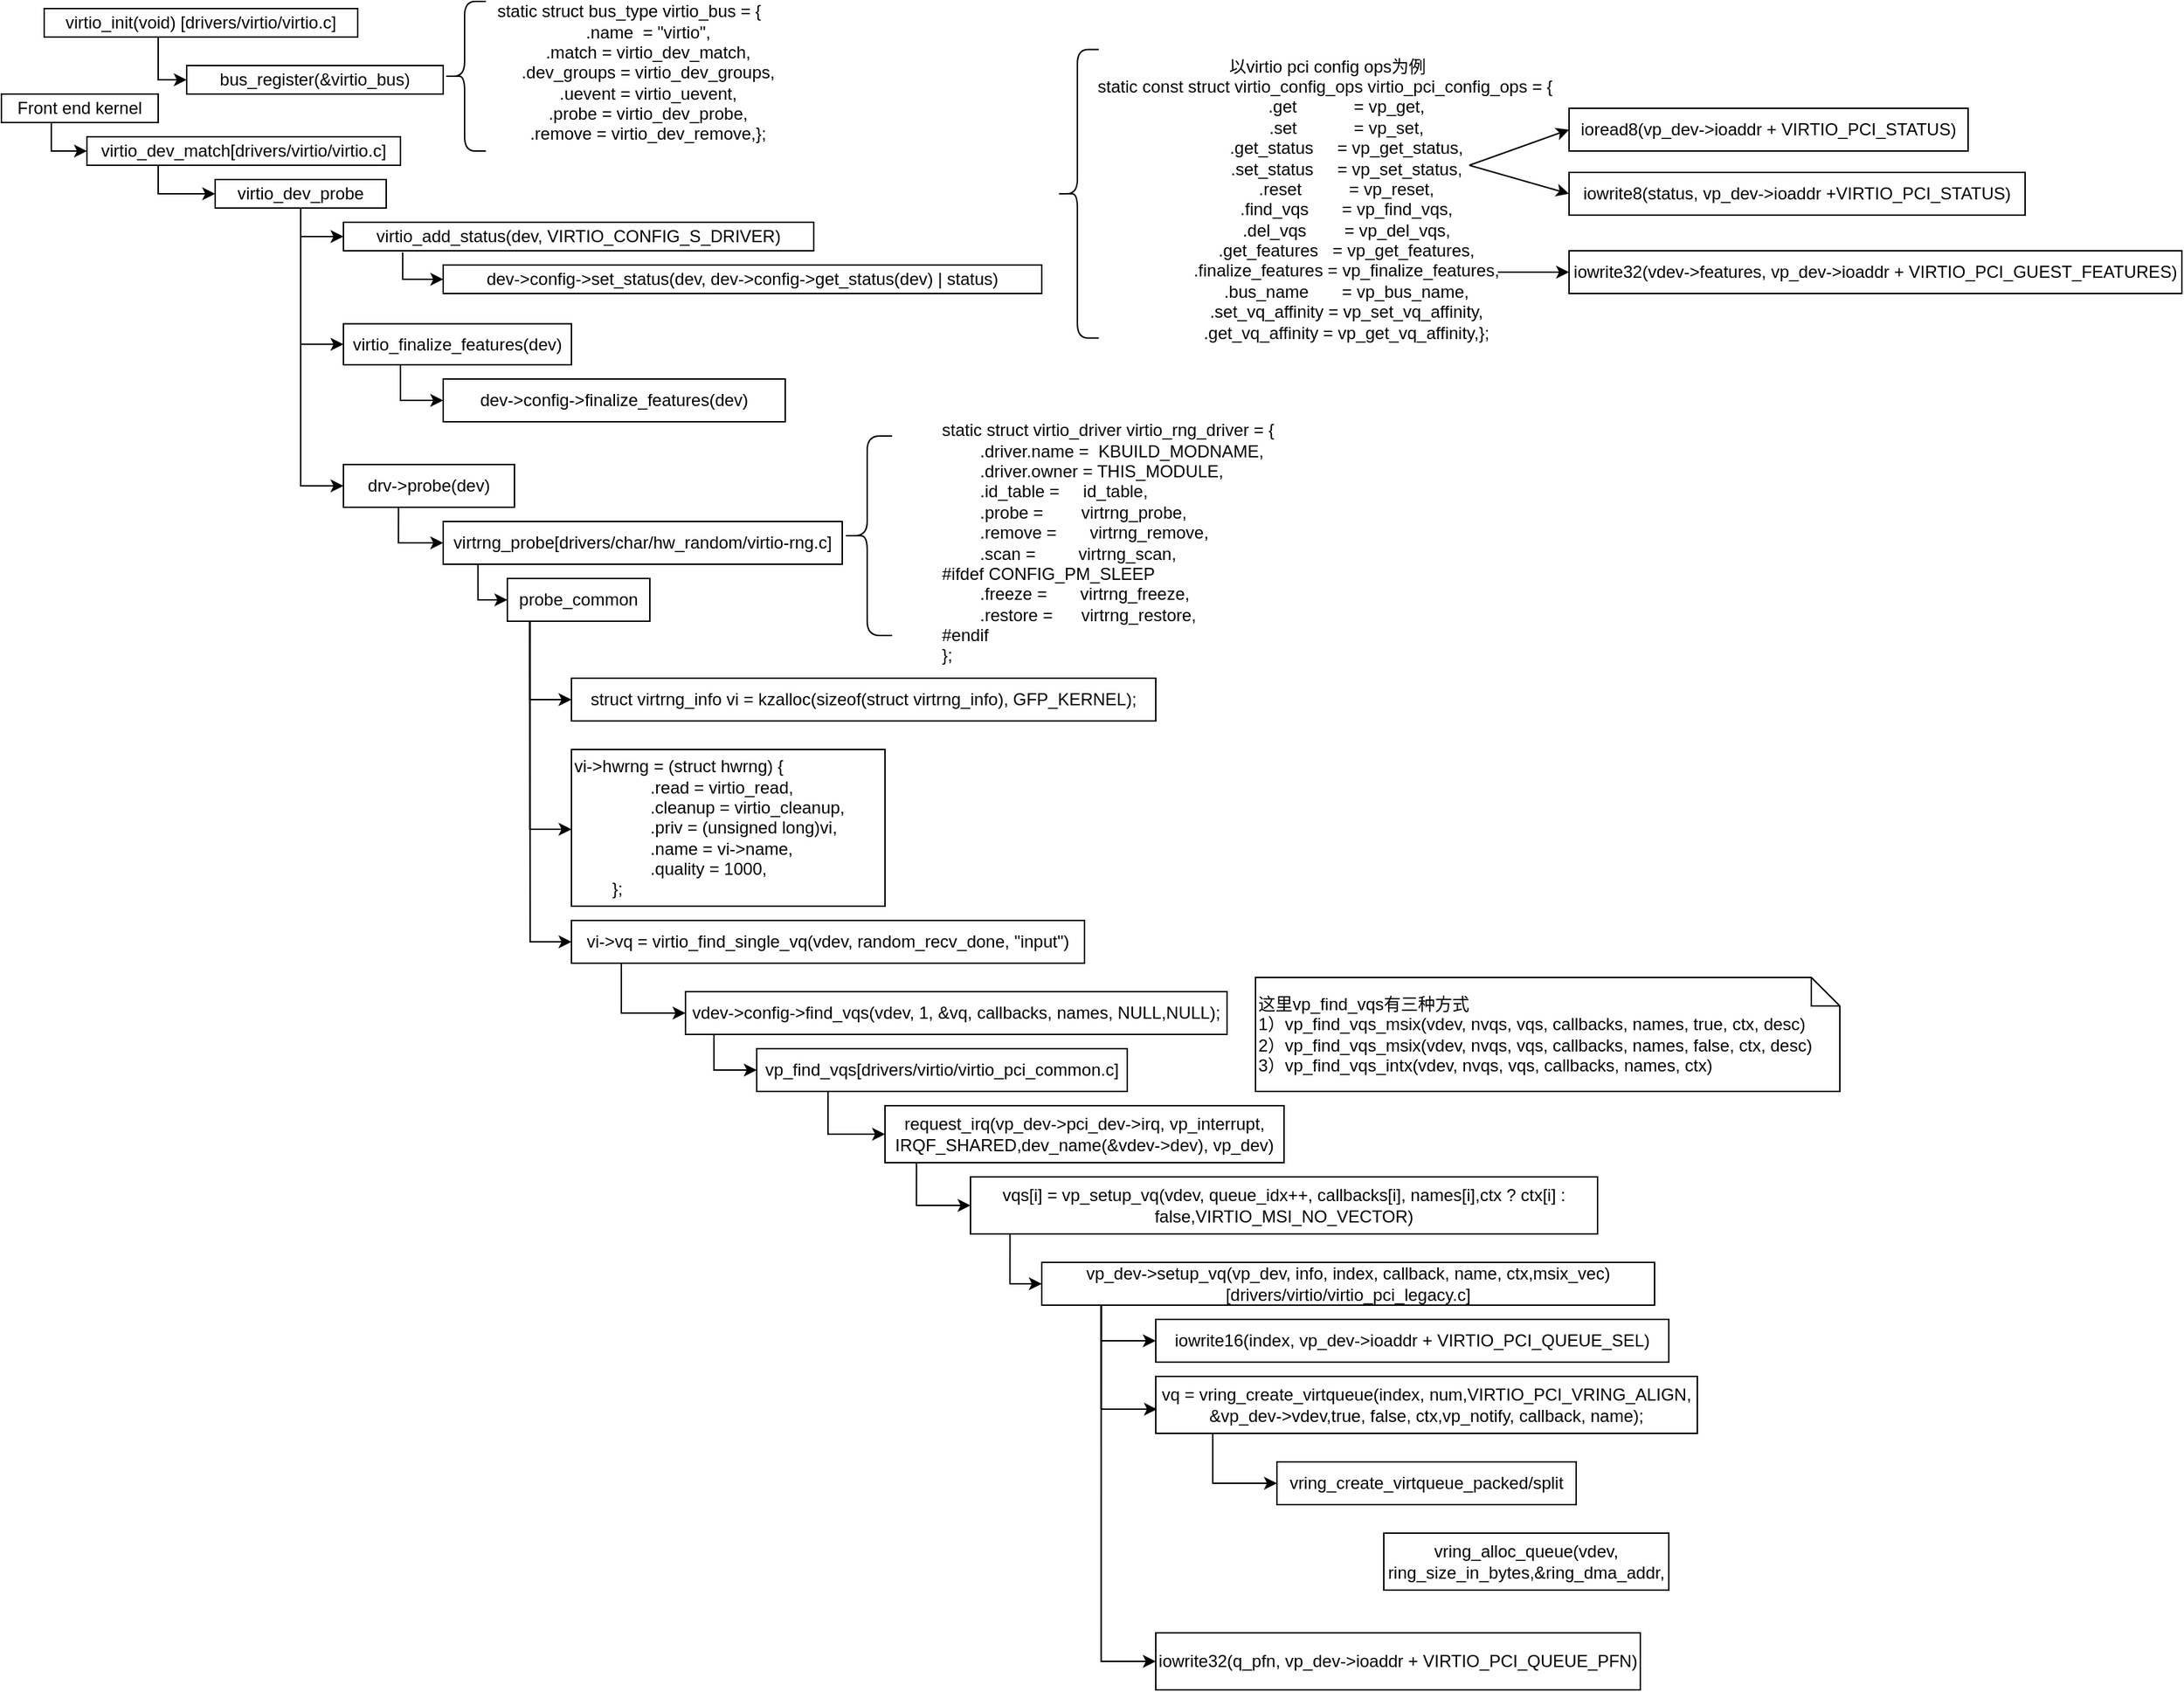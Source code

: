 <mxfile version="16.2.2" type="github">
  <diagram id="iOxBZn5fvJT5Tx_yMcos" name="第 1 页">
    <mxGraphModel dx="1730" dy="1040" grid="1" gridSize="10" guides="1" tooltips="1" connect="1" arrows="1" fold="1" page="1" pageScale="1" pageWidth="850" pageHeight="1100" math="0" shadow="0">
      <root>
        <mxCell id="0" />
        <mxCell id="1" parent="0" />
        <mxCell id="IT_VbBreB6Q_WFfWkHAE-1" value="" style="edgeStyle=segmentEdgeStyle;endArrow=classic;html=1;rounded=0;entryX=0;entryY=0.5;entryDx=0;entryDy=0;" parent="1" target="IT_VbBreB6Q_WFfWkHAE-4" edge="1">
          <mxGeometry width="50" height="50" relative="1" as="geometry">
            <mxPoint x="120" y="60" as="sourcePoint" />
            <mxPoint x="150" y="90" as="targetPoint" />
            <Array as="points">
              <mxPoint x="120" y="90" />
            </Array>
          </mxGeometry>
        </mxCell>
        <mxCell id="IT_VbBreB6Q_WFfWkHAE-3" value="virtio_init(void) [drivers/virtio/virtio.c]" style="rounded=0;whiteSpace=wrap;html=1;" parent="1" vertex="1">
          <mxGeometry x="40" y="40" width="220" height="20" as="geometry" />
        </mxCell>
        <mxCell id="IT_VbBreB6Q_WFfWkHAE-4" value="bus_register(&amp;amp;virtio_bus)" style="rounded=0;whiteSpace=wrap;html=1;" parent="1" vertex="1">
          <mxGeometry x="140" y="80" width="180" height="20" as="geometry" />
        </mxCell>
        <mxCell id="IT_VbBreB6Q_WFfWkHAE-6" value="" style="shape=curlyBracket;whiteSpace=wrap;html=1;rounded=1;size=0.5;" parent="1" vertex="1">
          <mxGeometry x="320" y="35" width="30" height="105" as="geometry" />
        </mxCell>
        <mxCell id="IT_VbBreB6Q_WFfWkHAE-8" value="&lt;div&gt;static struct bus_type virtio_bus = {&lt;/div&gt;&lt;div&gt;&amp;nbsp; &amp;nbsp; &amp;nbsp; &amp;nbsp; .name&amp;nbsp; = &quot;virtio&quot;,&lt;/div&gt;&lt;div&gt;&amp;nbsp; &amp;nbsp; &amp;nbsp; &amp;nbsp; .match = virtio_dev_match,&lt;/div&gt;&lt;div&gt;&amp;nbsp; &amp;nbsp; &amp;nbsp; &amp;nbsp; .dev_groups = virtio_dev_groups,&lt;/div&gt;&lt;div&gt;&amp;nbsp; &amp;nbsp; &amp;nbsp; &amp;nbsp; .uevent = virtio_uevent,&lt;/div&gt;&lt;div&gt;&amp;nbsp; &amp;nbsp; &amp;nbsp; &amp;nbsp; .probe = virtio_dev_probe,&lt;/div&gt;&lt;div&gt;&amp;nbsp; &amp;nbsp; &amp;nbsp; &amp;nbsp; .remove = virtio_dev_remove,&lt;span&gt;};&lt;/span&gt;&lt;/div&gt;" style="text;html=1;align=center;verticalAlign=middle;resizable=0;points=[];autosize=1;strokeColor=none;fillColor=none;" parent="1" vertex="1">
          <mxGeometry x="340" y="35" width="220" height="100" as="geometry" />
        </mxCell>
        <mxCell id="IT_VbBreB6Q_WFfWkHAE-10" value="virtio_dev_probe" style="whiteSpace=wrap;html=1;" parent="1" vertex="1">
          <mxGeometry x="160" y="160" width="120" height="20" as="geometry" />
        </mxCell>
        <mxCell id="IT_VbBreB6Q_WFfWkHAE-12" value="virtio_dev_match[drivers/virtio/virtio.c]" style="whiteSpace=wrap;html=1;" parent="1" vertex="1">
          <mxGeometry x="70" y="130" width="220" height="20" as="geometry" />
        </mxCell>
        <mxCell id="IT_VbBreB6Q_WFfWkHAE-13" value="Front end kernel" style="whiteSpace=wrap;html=1;" parent="1" vertex="1">
          <mxGeometry x="10" y="100" width="110" height="20" as="geometry" />
        </mxCell>
        <mxCell id="IT_VbBreB6Q_WFfWkHAE-16" value="" style="edgeStyle=segmentEdgeStyle;endArrow=classic;html=1;rounded=0;entryX=0;entryY=0.5;entryDx=0;entryDy=0;" parent="1" target="IT_VbBreB6Q_WFfWkHAE-12" edge="1">
          <mxGeometry width="50" height="50" relative="1" as="geometry">
            <mxPoint x="45" y="119.97" as="sourcePoint" />
            <mxPoint x="65" y="149.97" as="targetPoint" />
            <Array as="points">
              <mxPoint x="45" y="140" />
            </Array>
          </mxGeometry>
        </mxCell>
        <mxCell id="IT_VbBreB6Q_WFfWkHAE-18" value="" style="edgeStyle=segmentEdgeStyle;endArrow=classic;html=1;rounded=0;entryX=0;entryY=0.5;entryDx=0;entryDy=0;" parent="1" target="IT_VbBreB6Q_WFfWkHAE-10" edge="1">
          <mxGeometry width="50" height="50" relative="1" as="geometry">
            <mxPoint x="120" y="149.97" as="sourcePoint" />
            <mxPoint x="140" y="179.97" as="targetPoint" />
            <Array as="points">
              <mxPoint x="120" y="170" />
            </Array>
          </mxGeometry>
        </mxCell>
        <mxCell id="IT_VbBreB6Q_WFfWkHAE-19" value="virtio_add_status(dev, VIRTIO_CONFIG_S_DRIVER)" style="whiteSpace=wrap;html=1;" parent="1" vertex="1">
          <mxGeometry x="250" y="190" width="330" height="20" as="geometry" />
        </mxCell>
        <mxCell id="IT_VbBreB6Q_WFfWkHAE-26" value="" style="edgeStyle=segmentEdgeStyle;endArrow=classic;html=1;rounded=0;entryX=0;entryY=0.5;entryDx=0;entryDy=0;exitX=0.5;exitY=1;exitDx=0;exitDy=0;" parent="1" source="IT_VbBreB6Q_WFfWkHAE-10" target="IT_VbBreB6Q_WFfWkHAE-19" edge="1">
          <mxGeometry width="50" height="50" relative="1" as="geometry">
            <mxPoint x="200" y="200.0" as="sourcePoint" />
            <mxPoint x="240" y="220.03" as="targetPoint" />
            <Array as="points">
              <mxPoint x="220" y="200" />
            </Array>
          </mxGeometry>
        </mxCell>
        <mxCell id="IT_VbBreB6Q_WFfWkHAE-27" value="dev-&amp;gt;config-&amp;gt;set_status(dev, dev-&amp;gt;config-&amp;gt;get_status(dev) | status)" style="whiteSpace=wrap;html=1;" parent="1" vertex="1">
          <mxGeometry x="320" y="220" width="420" height="20" as="geometry" />
        </mxCell>
        <mxCell id="IT_VbBreB6Q_WFfWkHAE-28" value="" style="edgeStyle=segmentEdgeStyle;endArrow=classic;html=1;rounded=0;entryX=0;entryY=0.5;entryDx=0;entryDy=0;exitX=0.126;exitY=1.056;exitDx=0;exitDy=0;exitPerimeter=0;" parent="1" source="IT_VbBreB6Q_WFfWkHAE-19" target="IT_VbBreB6Q_WFfWkHAE-27" edge="1">
          <mxGeometry width="50" height="50" relative="1" as="geometry">
            <mxPoint x="290" y="230" as="sourcePoint" />
            <mxPoint x="320" y="250" as="targetPoint" />
            <Array as="points">
              <mxPoint x="292" y="230" />
            </Array>
          </mxGeometry>
        </mxCell>
        <mxCell id="IT_VbBreB6Q_WFfWkHAE-29" value="&lt;div&gt;以virtio pci config ops为例&lt;/div&gt;&lt;div&gt;static const struct virtio_config_ops virtio_pci_config_ops = {&amp;nbsp;&lt;/div&gt;&lt;div&gt;&amp;nbsp; &amp;nbsp; &amp;nbsp; &amp;nbsp; .get&amp;nbsp; &amp;nbsp; &amp;nbsp; &amp;nbsp; &amp;nbsp; &amp;nbsp; = vp_get,&lt;/div&gt;&lt;div&gt;&amp;nbsp; &amp;nbsp; &amp;nbsp; &amp;nbsp; .set&amp;nbsp; &amp;nbsp; &amp;nbsp; &amp;nbsp; &amp;nbsp; &amp;nbsp; = vp_set,&lt;/div&gt;&lt;div&gt;&amp;nbsp; &amp;nbsp; &amp;nbsp; &amp;nbsp; .get_status&amp;nbsp; &amp;nbsp; &amp;nbsp;= vp_get_status,&lt;/div&gt;&lt;div&gt;&amp;nbsp; &amp;nbsp; &amp;nbsp; &amp;nbsp; .set_status&amp;nbsp; &amp;nbsp; &amp;nbsp;= vp_set_status,&lt;/div&gt;&lt;div&gt;&amp;nbsp; &amp;nbsp; &amp;nbsp; &amp;nbsp; .reset&amp;nbsp; &amp;nbsp; &amp;nbsp; &amp;nbsp; &amp;nbsp; = vp_reset,&lt;/div&gt;&lt;div&gt;&amp;nbsp; &amp;nbsp; &amp;nbsp; &amp;nbsp; .find_vqs&amp;nbsp; &amp;nbsp; &amp;nbsp; &amp;nbsp;= vp_find_vqs,&lt;/div&gt;&lt;div&gt;&amp;nbsp; &amp;nbsp; &amp;nbsp; &amp;nbsp; .del_vqs&amp;nbsp; &amp;nbsp; &amp;nbsp; &amp;nbsp; = vp_del_vqs,&lt;/div&gt;&lt;div&gt;&amp;nbsp; &amp;nbsp; &amp;nbsp; &amp;nbsp; .get_features&amp;nbsp; &amp;nbsp;= vp_get_features,&lt;/div&gt;&lt;div&gt;&amp;nbsp; &amp;nbsp; &amp;nbsp; &amp;nbsp; .finalize_features = vp_finalize_features,&lt;/div&gt;&lt;div&gt;&amp;nbsp; &amp;nbsp; &amp;nbsp; &amp;nbsp; .bus_name&amp;nbsp; &amp;nbsp; &amp;nbsp; &amp;nbsp;= vp_bus_name,&lt;/div&gt;&lt;div&gt;&amp;nbsp; &amp;nbsp; &amp;nbsp; &amp;nbsp; .set_vq_affinity = vp_set_vq_affinity,&lt;/div&gt;&lt;div&gt;&amp;nbsp; &amp;nbsp; &amp;nbsp; &amp;nbsp; .get_vq_affinity = vp_get_vq_affinity,&lt;span&gt;};&lt;/span&gt;&lt;/div&gt;&lt;div&gt;&lt;span&gt;&lt;br&gt;&lt;/span&gt;&lt;/div&gt;" style="text;html=1;align=center;verticalAlign=middle;resizable=0;points=[];autosize=1;strokeColor=none;fillColor=none;" parent="1" vertex="1">
          <mxGeometry x="770" y="71.25" width="340" height="220" as="geometry" />
        </mxCell>
        <mxCell id="IT_VbBreB6Q_WFfWkHAE-30" value="" style="shape=curlyBracket;whiteSpace=wrap;html=1;rounded=1;size=0.5;" parent="1" vertex="1">
          <mxGeometry x="750" y="68.75" width="30" height="202.5" as="geometry" />
        </mxCell>
        <mxCell id="IT_VbBreB6Q_WFfWkHAE-31" value="ioread8(vp_dev-&amp;gt;ioaddr + VIRTIO_PCI_STATUS)" style="whiteSpace=wrap;html=1;" parent="1" vertex="1">
          <mxGeometry x="1110" y="110" width="280" height="30" as="geometry" />
        </mxCell>
        <mxCell id="IT_VbBreB6Q_WFfWkHAE-32" value="" style="endArrow=classic;html=1;rounded=0;entryX=0;entryY=0.5;entryDx=0;entryDy=0;" parent="1" target="IT_VbBreB6Q_WFfWkHAE-31" edge="1">
          <mxGeometry width="50" height="50" relative="1" as="geometry">
            <mxPoint x="1040" y="150" as="sourcePoint" />
            <mxPoint x="950" y="90" as="targetPoint" />
          </mxGeometry>
        </mxCell>
        <mxCell id="IT_VbBreB6Q_WFfWkHAE-34" value="iowrite8(status, vp_dev-&amp;gt;ioaddr +VIRTIO_PCI_STATUS)" style="whiteSpace=wrap;html=1;" parent="1" vertex="1">
          <mxGeometry x="1110" y="155" width="320" height="30" as="geometry" />
        </mxCell>
        <mxCell id="IT_VbBreB6Q_WFfWkHAE-35" value="" style="endArrow=classic;html=1;rounded=0;entryX=0;entryY=0.5;entryDx=0;entryDy=0;" parent="1" target="IT_VbBreB6Q_WFfWkHAE-34" edge="1">
          <mxGeometry width="50" height="50" relative="1" as="geometry">
            <mxPoint x="1040" y="150" as="sourcePoint" />
            <mxPoint x="1130" y="210" as="targetPoint" />
          </mxGeometry>
        </mxCell>
        <mxCell id="IT_VbBreB6Q_WFfWkHAE-39" value="virtio_finalize_features(dev)" style="whiteSpace=wrap;html=1;" parent="1" vertex="1">
          <mxGeometry x="250" y="261.25" width="160" height="28.75" as="geometry" />
        </mxCell>
        <mxCell id="IT_VbBreB6Q_WFfWkHAE-40" value="" style="edgeStyle=segmentEdgeStyle;endArrow=classic;html=1;rounded=0;entryX=0;entryY=0.5;entryDx=0;entryDy=0;exitX=0.5;exitY=1;exitDx=0;exitDy=0;" parent="1" source="IT_VbBreB6Q_WFfWkHAE-10" target="IT_VbBreB6Q_WFfWkHAE-39" edge="1">
          <mxGeometry width="50" height="50" relative="1" as="geometry">
            <mxPoint x="200" y="251.25" as="sourcePoint" />
            <mxPoint x="230" y="271.25" as="targetPoint" />
            <Array as="points">
              <mxPoint x="220" y="276" />
            </Array>
          </mxGeometry>
        </mxCell>
        <mxCell id="IT_VbBreB6Q_WFfWkHAE-41" value="dev-&amp;gt;config-&amp;gt;finalize_features(dev)" style="whiteSpace=wrap;html=1;" parent="1" vertex="1">
          <mxGeometry x="320" y="300" width="240" height="30" as="geometry" />
        </mxCell>
        <mxCell id="IT_VbBreB6Q_WFfWkHAE-42" value="" style="edgeStyle=segmentEdgeStyle;endArrow=classic;html=1;rounded=0;entryX=0;entryY=0.5;entryDx=0;entryDy=0;exitX=0.25;exitY=1;exitDx=0;exitDy=0;" parent="1" source="IT_VbBreB6Q_WFfWkHAE-39" target="IT_VbBreB6Q_WFfWkHAE-41" edge="1">
          <mxGeometry width="50" height="50" relative="1" as="geometry">
            <mxPoint x="280.0" y="300.0" as="sourcePoint" />
            <mxPoint x="308.42" y="318.88" as="targetPoint" />
            <Array as="points">
              <mxPoint x="290" y="315" />
            </Array>
          </mxGeometry>
        </mxCell>
        <mxCell id="IT_VbBreB6Q_WFfWkHAE-44" value="iowrite32(vdev-&amp;gt;features, vp_dev-&amp;gt;ioaddr + VIRTIO_PCI_GUEST_FEATURES)" style="whiteSpace=wrap;html=1;" parent="1" vertex="1">
          <mxGeometry x="1110" y="210" width="430" height="30" as="geometry" />
        </mxCell>
        <mxCell id="IT_VbBreB6Q_WFfWkHAE-46" value="" style="endArrow=classic;html=1;rounded=0;entryX=0;entryY=0.5;entryDx=0;entryDy=0;" parent="1" target="IT_VbBreB6Q_WFfWkHAE-44" edge="1">
          <mxGeometry width="50" height="50" relative="1" as="geometry">
            <mxPoint x="1060" y="225" as="sourcePoint" />
            <mxPoint x="1370" y="230" as="targetPoint" />
          </mxGeometry>
        </mxCell>
        <mxCell id="IT_VbBreB6Q_WFfWkHAE-48" value="drv-&amp;gt;probe(dev)" style="whiteSpace=wrap;html=1;" parent="1" vertex="1">
          <mxGeometry x="250" y="360" width="120" height="30" as="geometry" />
        </mxCell>
        <mxCell id="IT_VbBreB6Q_WFfWkHAE-49" value="" style="edgeStyle=segmentEdgeStyle;endArrow=classic;html=1;rounded=0;entryX=0;entryY=0.5;entryDx=0;entryDy=0;exitX=0.5;exitY=1;exitDx=0;exitDy=0;" parent="1" source="IT_VbBreB6Q_WFfWkHAE-10" target="IT_VbBreB6Q_WFfWkHAE-48" edge="1">
          <mxGeometry width="50" height="50" relative="1" as="geometry">
            <mxPoint x="190" y="350" as="sourcePoint" />
            <mxPoint x="220" y="370" as="targetPoint" />
            <Array as="points">
              <mxPoint x="220" y="375" />
            </Array>
          </mxGeometry>
        </mxCell>
        <mxCell id="IT_VbBreB6Q_WFfWkHAE-50" value="&lt;div&gt;static struct virtio_driver virtio_rng_driver = {&lt;/div&gt;&lt;div&gt;&amp;nbsp; &amp;nbsp; &amp;nbsp; &amp;nbsp; .driver.name =&amp;nbsp; KBUILD_MODNAME,&lt;/div&gt;&lt;div&gt;&amp;nbsp; &amp;nbsp; &amp;nbsp; &amp;nbsp; .driver.owner = THIS_MODULE,&lt;/div&gt;&lt;div&gt;&amp;nbsp; &amp;nbsp; &amp;nbsp; &amp;nbsp; .id_table =&amp;nbsp; &amp;nbsp; &amp;nbsp;id_table,&lt;/div&gt;&lt;div&gt;&amp;nbsp; &amp;nbsp; &amp;nbsp; &amp;nbsp; .probe =&amp;nbsp; &amp;nbsp; &amp;nbsp; &amp;nbsp; virtrng_probe,&lt;/div&gt;&lt;div&gt;&amp;nbsp; &amp;nbsp; &amp;nbsp; &amp;nbsp; .remove =&amp;nbsp; &amp;nbsp; &amp;nbsp; &amp;nbsp;virtrng_remove,&lt;/div&gt;&lt;div&gt;&amp;nbsp; &amp;nbsp; &amp;nbsp; &amp;nbsp; .scan =&amp;nbsp; &amp;nbsp; &amp;nbsp; &amp;nbsp; &amp;nbsp;virtrng_scan,&lt;/div&gt;&lt;div&gt;#ifdef CONFIG_PM_SLEEP&lt;/div&gt;&lt;div&gt;&amp;nbsp; &amp;nbsp; &amp;nbsp; &amp;nbsp; .freeze =&amp;nbsp; &amp;nbsp; &amp;nbsp; &amp;nbsp;virtrng_freeze,&lt;/div&gt;&lt;div&gt;&amp;nbsp; &amp;nbsp; &amp;nbsp; &amp;nbsp; .restore =&amp;nbsp; &amp;nbsp; &amp;nbsp; virtrng_restore,&lt;/div&gt;&lt;div&gt;&lt;span&gt;#endif&lt;/span&gt;&lt;/div&gt;&lt;div&gt;&lt;span&gt;};&lt;/span&gt;&lt;/div&gt;" style="text;html=1;align=left;verticalAlign=middle;resizable=0;points=[];autosize=1;strokeColor=none;fillColor=none;" parent="1" vertex="1">
          <mxGeometry x="667.5" y="330" width="250" height="170" as="geometry" />
        </mxCell>
        <mxCell id="IT_VbBreB6Q_WFfWkHAE-51" value="" style="shape=curlyBracket;whiteSpace=wrap;html=1;rounded=1;size=0.5;" parent="1" vertex="1">
          <mxGeometry x="600" y="340" width="35" height="140" as="geometry" />
        </mxCell>
        <mxCell id="IT_VbBreB6Q_WFfWkHAE-52" value="virtrng_probe[drivers/char/hw_random/virtio-rng.c]" style="whiteSpace=wrap;html=1;" parent="1" vertex="1">
          <mxGeometry x="320" y="400" width="280" height="30" as="geometry" />
        </mxCell>
        <mxCell id="IT_VbBreB6Q_WFfWkHAE-53" value="" style="edgeStyle=segmentEdgeStyle;endArrow=classic;html=1;rounded=0;entryX=0;entryY=0.5;entryDx=0;entryDy=0;exitX=0.322;exitY=1.009;exitDx=0;exitDy=0;exitPerimeter=0;" parent="1" source="IT_VbBreB6Q_WFfWkHAE-48" target="IT_VbBreB6Q_WFfWkHAE-52" edge="1">
          <mxGeometry width="50" height="50" relative="1" as="geometry">
            <mxPoint x="280.0" y="402.48" as="sourcePoint" />
            <mxPoint x="310" y="427.48" as="targetPoint" />
            <Array as="points">
              <mxPoint x="289" y="415" />
            </Array>
          </mxGeometry>
        </mxCell>
        <mxCell id="IT_VbBreB6Q_WFfWkHAE-54" value="probe_common" style="whiteSpace=wrap;html=1;" parent="1" vertex="1">
          <mxGeometry x="365" y="440" width="100" height="30" as="geometry" />
        </mxCell>
        <mxCell id="IT_VbBreB6Q_WFfWkHAE-55" value="" style="edgeStyle=segmentEdgeStyle;endArrow=classic;html=1;rounded=0;entryX=0;entryY=0.5;entryDx=0;entryDy=0;exitX=0.087;exitY=1;exitDx=0;exitDy=0;exitPerimeter=0;" parent="1" source="IT_VbBreB6Q_WFfWkHAE-52" target="IT_VbBreB6Q_WFfWkHAE-54" edge="1">
          <mxGeometry width="50" height="50" relative="1" as="geometry">
            <mxPoint x="319.33" y="440" as="sourcePoint" />
            <mxPoint x="350.69" y="464.73" as="targetPoint" />
            <Array as="points">
              <mxPoint x="344" y="455" />
            </Array>
          </mxGeometry>
        </mxCell>
        <mxCell id="IT_VbBreB6Q_WFfWkHAE-56" value="struct virtrng_info vi = kzalloc(sizeof(struct virtrng_info), GFP_KERNEL);" style="whiteSpace=wrap;html=1;" parent="1" vertex="1">
          <mxGeometry x="410" y="510" width="410" height="30" as="geometry" />
        </mxCell>
        <mxCell id="IT_VbBreB6Q_WFfWkHAE-58" value="&lt;div&gt;vi-&amp;gt;hwrng = (struct hwrng) {&lt;/div&gt;&lt;div&gt;&amp;nbsp; &amp;nbsp; &amp;nbsp; &amp;nbsp; &amp;nbsp; &amp;nbsp; &amp;nbsp; &amp;nbsp; .read = virtio_read,&lt;/div&gt;&lt;div&gt;&amp;nbsp; &amp;nbsp; &amp;nbsp; &amp;nbsp; &amp;nbsp; &amp;nbsp; &amp;nbsp; &amp;nbsp; .cleanup = virtio_cleanup,&lt;/div&gt;&lt;div&gt;&amp;nbsp; &amp;nbsp; &amp;nbsp; &amp;nbsp; &amp;nbsp; &amp;nbsp; &amp;nbsp; &amp;nbsp; .priv = (unsigned long)vi,&lt;/div&gt;&lt;div&gt;&amp;nbsp; &amp;nbsp; &amp;nbsp; &amp;nbsp; &amp;nbsp; &amp;nbsp; &amp;nbsp; &amp;nbsp; .name = vi-&amp;gt;name,&lt;/div&gt;&lt;div&gt;&amp;nbsp; &amp;nbsp; &amp;nbsp; &amp;nbsp; &amp;nbsp; &amp;nbsp; &amp;nbsp; &amp;nbsp; .quality = 1000,&lt;/div&gt;&lt;div&gt;&amp;nbsp; &amp;nbsp; &amp;nbsp; &amp;nbsp; };&lt;/div&gt;" style="rounded=0;whiteSpace=wrap;html=1;align=left;" parent="1" vertex="1">
          <mxGeometry x="410" y="560" width="220" height="110" as="geometry" />
        </mxCell>
        <mxCell id="IT_VbBreB6Q_WFfWkHAE-60" value="vi-&amp;gt;vq = virtio_find_single_vq(vdev, random_recv_done, &quot;input&quot;)" style="whiteSpace=wrap;html=1;" parent="1" vertex="1">
          <mxGeometry x="410" y="680" width="360" height="30" as="geometry" />
        </mxCell>
        <mxCell id="IT_VbBreB6Q_WFfWkHAE-62" value="" style="edgeStyle=segmentEdgeStyle;endArrow=classic;html=1;rounded=0;entryX=0;entryY=0.5;entryDx=0;entryDy=0;exitX=0.158;exitY=1.009;exitDx=0;exitDy=0;exitPerimeter=0;" parent="1" edge="1">
          <mxGeometry width="50" height="50" relative="1" as="geometry">
            <mxPoint x="380.8" y="470.27" as="sourcePoint" />
            <mxPoint x="410" y="525" as="targetPoint" />
            <Array as="points">
              <mxPoint x="381" y="525" />
            </Array>
          </mxGeometry>
        </mxCell>
        <mxCell id="IT_VbBreB6Q_WFfWkHAE-63" value="" style="edgeStyle=segmentEdgeStyle;endArrow=classic;html=1;rounded=0;exitX=0.158;exitY=0.999;exitDx=0;exitDy=0;exitPerimeter=0;" parent="1" source="IT_VbBreB6Q_WFfWkHAE-54" target="IT_VbBreB6Q_WFfWkHAE-58" edge="1">
          <mxGeometry width="50" height="50" relative="1" as="geometry">
            <mxPoint x="370" y="560" as="sourcePoint" />
            <mxPoint x="399.2" y="614.73" as="targetPoint" />
            <Array as="points">
              <mxPoint x="381" y="616" />
            </Array>
          </mxGeometry>
        </mxCell>
        <mxCell id="IT_VbBreB6Q_WFfWkHAE-64" value="" style="edgeStyle=segmentEdgeStyle;endArrow=classic;html=1;rounded=0;entryX=0;entryY=0.5;entryDx=0;entryDy=0;exitX=0.158;exitY=0.995;exitDx=0;exitDy=0;exitPerimeter=0;" parent="1" source="IT_VbBreB6Q_WFfWkHAE-54" target="IT_VbBreB6Q_WFfWkHAE-60" edge="1">
          <mxGeometry width="50" height="50" relative="1" as="geometry">
            <mxPoint x="380" y="470" as="sourcePoint" />
            <mxPoint x="379.2" y="694.73" as="targetPoint" />
            <Array as="points">
              <mxPoint x="381" y="480" />
              <mxPoint x="381" y="695" />
            </Array>
          </mxGeometry>
        </mxCell>
        <mxCell id="IT_VbBreB6Q_WFfWkHAE-65" value="vdev-&amp;gt;config-&amp;gt;find_vqs(vdev, 1, &amp;amp;vq, callbacks, names, NULL,NULL);" style="whiteSpace=wrap;html=1;" parent="1" vertex="1">
          <mxGeometry x="490" y="730" width="380" height="30" as="geometry" />
        </mxCell>
        <mxCell id="IT_VbBreB6Q_WFfWkHAE-66" value="" style="edgeStyle=segmentEdgeStyle;endArrow=classic;html=1;rounded=0;entryX=0;entryY=0.5;entryDx=0;entryDy=0;" parent="1" source="IT_VbBreB6Q_WFfWkHAE-60" target="IT_VbBreB6Q_WFfWkHAE-65" edge="1">
          <mxGeometry width="50" height="50" relative="1" as="geometry">
            <mxPoint x="445.4" y="715.27" as="sourcePoint" />
            <mxPoint x="474.6" y="770" as="targetPoint" />
            <Array as="points">
              <mxPoint x="445" y="745" />
            </Array>
          </mxGeometry>
        </mxCell>
        <mxCell id="IT_VbBreB6Q_WFfWkHAE-67" value="vp_find_vqs[drivers/virtio/virtio_pci_common.c]" style="whiteSpace=wrap;html=1;" parent="1" vertex="1">
          <mxGeometry x="540" y="770" width="260" height="30" as="geometry" />
        </mxCell>
        <mxCell id="IT_VbBreB6Q_WFfWkHAE-68" value="" style="edgeStyle=segmentEdgeStyle;endArrow=classic;html=1;rounded=0;entryX=0;entryY=0.5;entryDx=0;entryDy=0;" parent="1" source="IT_VbBreB6Q_WFfWkHAE-65" target="IT_VbBreB6Q_WFfWkHAE-67" edge="1">
          <mxGeometry width="50" height="50" relative="1" as="geometry">
            <mxPoint x="480" y="770" as="sourcePoint" />
            <mxPoint x="525" y="805" as="targetPoint" />
            <Array as="points">
              <mxPoint x="510" y="785" />
            </Array>
          </mxGeometry>
        </mxCell>
        <mxCell id="IT_VbBreB6Q_WFfWkHAE-69" value="request_irq(vp_dev-&amp;gt;pci_dev-&amp;gt;irq, vp_interrupt, IRQF_SHARED,dev_name(&amp;amp;vdev-&amp;gt;dev), vp_dev)" style="whiteSpace=wrap;html=1;" parent="1" vertex="1">
          <mxGeometry x="630" y="810" width="280" height="40" as="geometry" />
        </mxCell>
        <mxCell id="IT_VbBreB6Q_WFfWkHAE-70" value="这里vp_find_vqs有三种方式&lt;br&gt;1）vp_find_vqs_msix(vdev, nvqs, vqs, callbacks, names, true, ctx, desc)&lt;br&gt;2）vp_find_vqs_msix(vdev, nvqs, vqs, callbacks, names, false, ctx, desc)&lt;br&gt;3）vp_find_vqs_intx(vdev, nvqs, vqs, callbacks, names, ctx)" style="shape=note;size=20;whiteSpace=wrap;html=1;align=left;" parent="1" vertex="1">
          <mxGeometry x="890" y="720" width="410" height="80" as="geometry" />
        </mxCell>
        <mxCell id="IT_VbBreB6Q_WFfWkHAE-71" value="" style="edgeStyle=segmentEdgeStyle;endArrow=classic;html=1;rounded=0;entryX=0;entryY=0.5;entryDx=0;entryDy=0;" parent="1" source="IT_VbBreB6Q_WFfWkHAE-67" target="IT_VbBreB6Q_WFfWkHAE-69" edge="1">
          <mxGeometry width="50" height="50" relative="1" as="geometry">
            <mxPoint x="590" y="810" as="sourcePoint" />
            <mxPoint x="620" y="835" as="targetPoint" />
            <Array as="points">
              <mxPoint x="590" y="830" />
            </Array>
          </mxGeometry>
        </mxCell>
        <mxCell id="IT_VbBreB6Q_WFfWkHAE-73" value="vqs[i] = vp_setup_vq(vdev, queue_idx++, callbacks[i], names[i],ctx ? ctx[i] : false,VIRTIO_MSI_NO_VECTOR)" style="whiteSpace=wrap;html=1;" parent="1" vertex="1">
          <mxGeometry x="690" y="860" width="440" height="40" as="geometry" />
        </mxCell>
        <mxCell id="IT_VbBreB6Q_WFfWkHAE-77" value="" style="edgeStyle=segmentEdgeStyle;endArrow=classic;html=1;rounded=0;entryX=0;entryY=0.5;entryDx=0;entryDy=0;exitX=0.079;exitY=0.999;exitDx=0;exitDy=0;exitPerimeter=0;" parent="1" source="IT_VbBreB6Q_WFfWkHAE-69" target="IT_VbBreB6Q_WFfWkHAE-73" edge="1">
          <mxGeometry width="50" height="50" relative="1" as="geometry">
            <mxPoint x="635" y="870" as="sourcePoint" />
            <mxPoint x="675" y="900" as="targetPoint" />
            <Array as="points">
              <mxPoint x="652" y="880" />
            </Array>
          </mxGeometry>
        </mxCell>
        <mxCell id="IT_VbBreB6Q_WFfWkHAE-78" value="vp_dev-&amp;gt;setup_vq(vp_dev, info, index, callback, name, ctx,msix_vec)[drivers/virtio/virtio_pci_legacy.c]" style="whiteSpace=wrap;html=1;" parent="1" vertex="1">
          <mxGeometry x="740" y="920" width="430" height="30" as="geometry" />
        </mxCell>
        <mxCell id="IT_VbBreB6Q_WFfWkHAE-79" value="" style="edgeStyle=segmentEdgeStyle;endArrow=classic;html=1;rounded=0;entryX=0;entryY=0.5;entryDx=0;entryDy=0;exitX=0.063;exitY=0.997;exitDx=0;exitDy=0;exitPerimeter=0;" parent="1" source="IT_VbBreB6Q_WFfWkHAE-73" target="IT_VbBreB6Q_WFfWkHAE-78" edge="1">
          <mxGeometry width="50" height="50" relative="1" as="geometry">
            <mxPoint x="651.08" y="940" as="sourcePoint" />
            <mxPoint x="688.96" y="970.04" as="targetPoint" />
            <Array as="points">
              <mxPoint x="718" y="935" />
            </Array>
          </mxGeometry>
        </mxCell>
        <mxCell id="IT_VbBreB6Q_WFfWkHAE-80" value="iowrite16(index, vp_dev-&amp;gt;ioaddr + VIRTIO_PCI_QUEUE_SEL)" style="whiteSpace=wrap;html=1;" parent="1" vertex="1">
          <mxGeometry x="820" y="960" width="360" height="30" as="geometry" />
        </mxCell>
        <mxCell id="IT_VbBreB6Q_WFfWkHAE-81" value="" style="edgeStyle=segmentEdgeStyle;endArrow=classic;html=1;rounded=0;entryX=0;entryY=0.5;entryDx=0;entryDy=0;exitX=0.097;exitY=0.993;exitDx=0;exitDy=0;exitPerimeter=0;" parent="1" source="IT_VbBreB6Q_WFfWkHAE-78" target="IT_VbBreB6Q_WFfWkHAE-80" edge="1">
          <mxGeometry width="50" height="50" relative="1" as="geometry">
            <mxPoint x="770.04" y="957.44" as="sourcePoint" />
            <mxPoint x="792.32" y="992.56" as="targetPoint" />
            <Array as="points">
              <mxPoint x="782" y="975" />
            </Array>
          </mxGeometry>
        </mxCell>
        <mxCell id="IT_VbBreB6Q_WFfWkHAE-82" value="vq = vring_create_virtqueue(index, num,VIRTIO_PCI_VRING_ALIGN, &amp;amp;vp_dev-&amp;gt;vdev,true, false, ctx,vp_notify, callback, name);" style="whiteSpace=wrap;html=1;" parent="1" vertex="1">
          <mxGeometry x="820" y="1000" width="380" height="40" as="geometry" />
        </mxCell>
        <mxCell id="IT_VbBreB6Q_WFfWkHAE-84" value="" style="edgeStyle=segmentEdgeStyle;endArrow=classic;html=1;rounded=0;entryX=0.002;entryY=0.582;entryDx=0;entryDy=0;exitX=0.097;exitY=1.007;exitDx=0;exitDy=0;exitPerimeter=0;entryPerimeter=0;" parent="1" source="IT_VbBreB6Q_WFfWkHAE-78" target="IT_VbBreB6Q_WFfWkHAE-82" edge="1">
          <mxGeometry width="50" height="50" relative="1" as="geometry">
            <mxPoint x="770.0" y="974.79" as="sourcePoint" />
            <mxPoint x="808.29" y="1000" as="targetPoint" />
            <Array as="points">
              <mxPoint x="782" y="1023" />
              <mxPoint x="821" y="1023" />
            </Array>
          </mxGeometry>
        </mxCell>
        <mxCell id="IT_VbBreB6Q_WFfWkHAE-85" value="iowrite32(q_pfn, vp_dev-&amp;gt;ioaddr + VIRTIO_PCI_QUEUE_PFN)" style="whiteSpace=wrap;html=1;" parent="1" vertex="1">
          <mxGeometry x="820" y="1180" width="340" height="40" as="geometry" />
        </mxCell>
        <mxCell id="IT_VbBreB6Q_WFfWkHAE-86" value="vring_create_virtqueue_packed/split" style="whiteSpace=wrap;html=1;" parent="1" vertex="1">
          <mxGeometry x="905" y="1060" width="210" height="30" as="geometry" />
        </mxCell>
        <mxCell id="IT_VbBreB6Q_WFfWkHAE-87" value="" style="edgeStyle=segmentEdgeStyle;endArrow=classic;html=1;rounded=0;entryX=0;entryY=0.5;entryDx=0;entryDy=0;" parent="1" source="IT_VbBreB6Q_WFfWkHAE-82" target="IT_VbBreB6Q_WFfWkHAE-86" edge="1">
          <mxGeometry width="50" height="50" relative="1" as="geometry">
            <mxPoint x="831.71" y="1060" as="sourcePoint" />
            <mxPoint x="870" y="1085.21" as="targetPoint" />
            <Array as="points">
              <mxPoint x="860" y="1075" />
            </Array>
          </mxGeometry>
        </mxCell>
        <mxCell id="IT_VbBreB6Q_WFfWkHAE-88" value="vring_alloc_queue(vdev, ring_size_in_bytes,&amp;amp;ring_dma_addr," style="whiteSpace=wrap;html=1;" parent="1" vertex="1">
          <mxGeometry x="980" y="1110" width="200" height="40" as="geometry" />
        </mxCell>
        <mxCell id="ssZscoGba2WHQNgsFpol-2" value="" style="edgeStyle=segmentEdgeStyle;endArrow=classic;html=1;rounded=0;entryX=0;entryY=0.5;entryDx=0;entryDy=0;exitX=0.097;exitY=1.003;exitDx=0;exitDy=0;exitPerimeter=0;" edge="1" parent="1" source="IT_VbBreB6Q_WFfWkHAE-78" target="IT_VbBreB6Q_WFfWkHAE-85">
          <mxGeometry width="50" height="50" relative="1" as="geometry">
            <mxPoint x="791.71" y="959.79" as="sourcePoint" />
            <mxPoint x="830" y="985" as="targetPoint" />
            <Array as="points">
              <mxPoint x="782" y="1200" />
            </Array>
          </mxGeometry>
        </mxCell>
      </root>
    </mxGraphModel>
  </diagram>
</mxfile>
